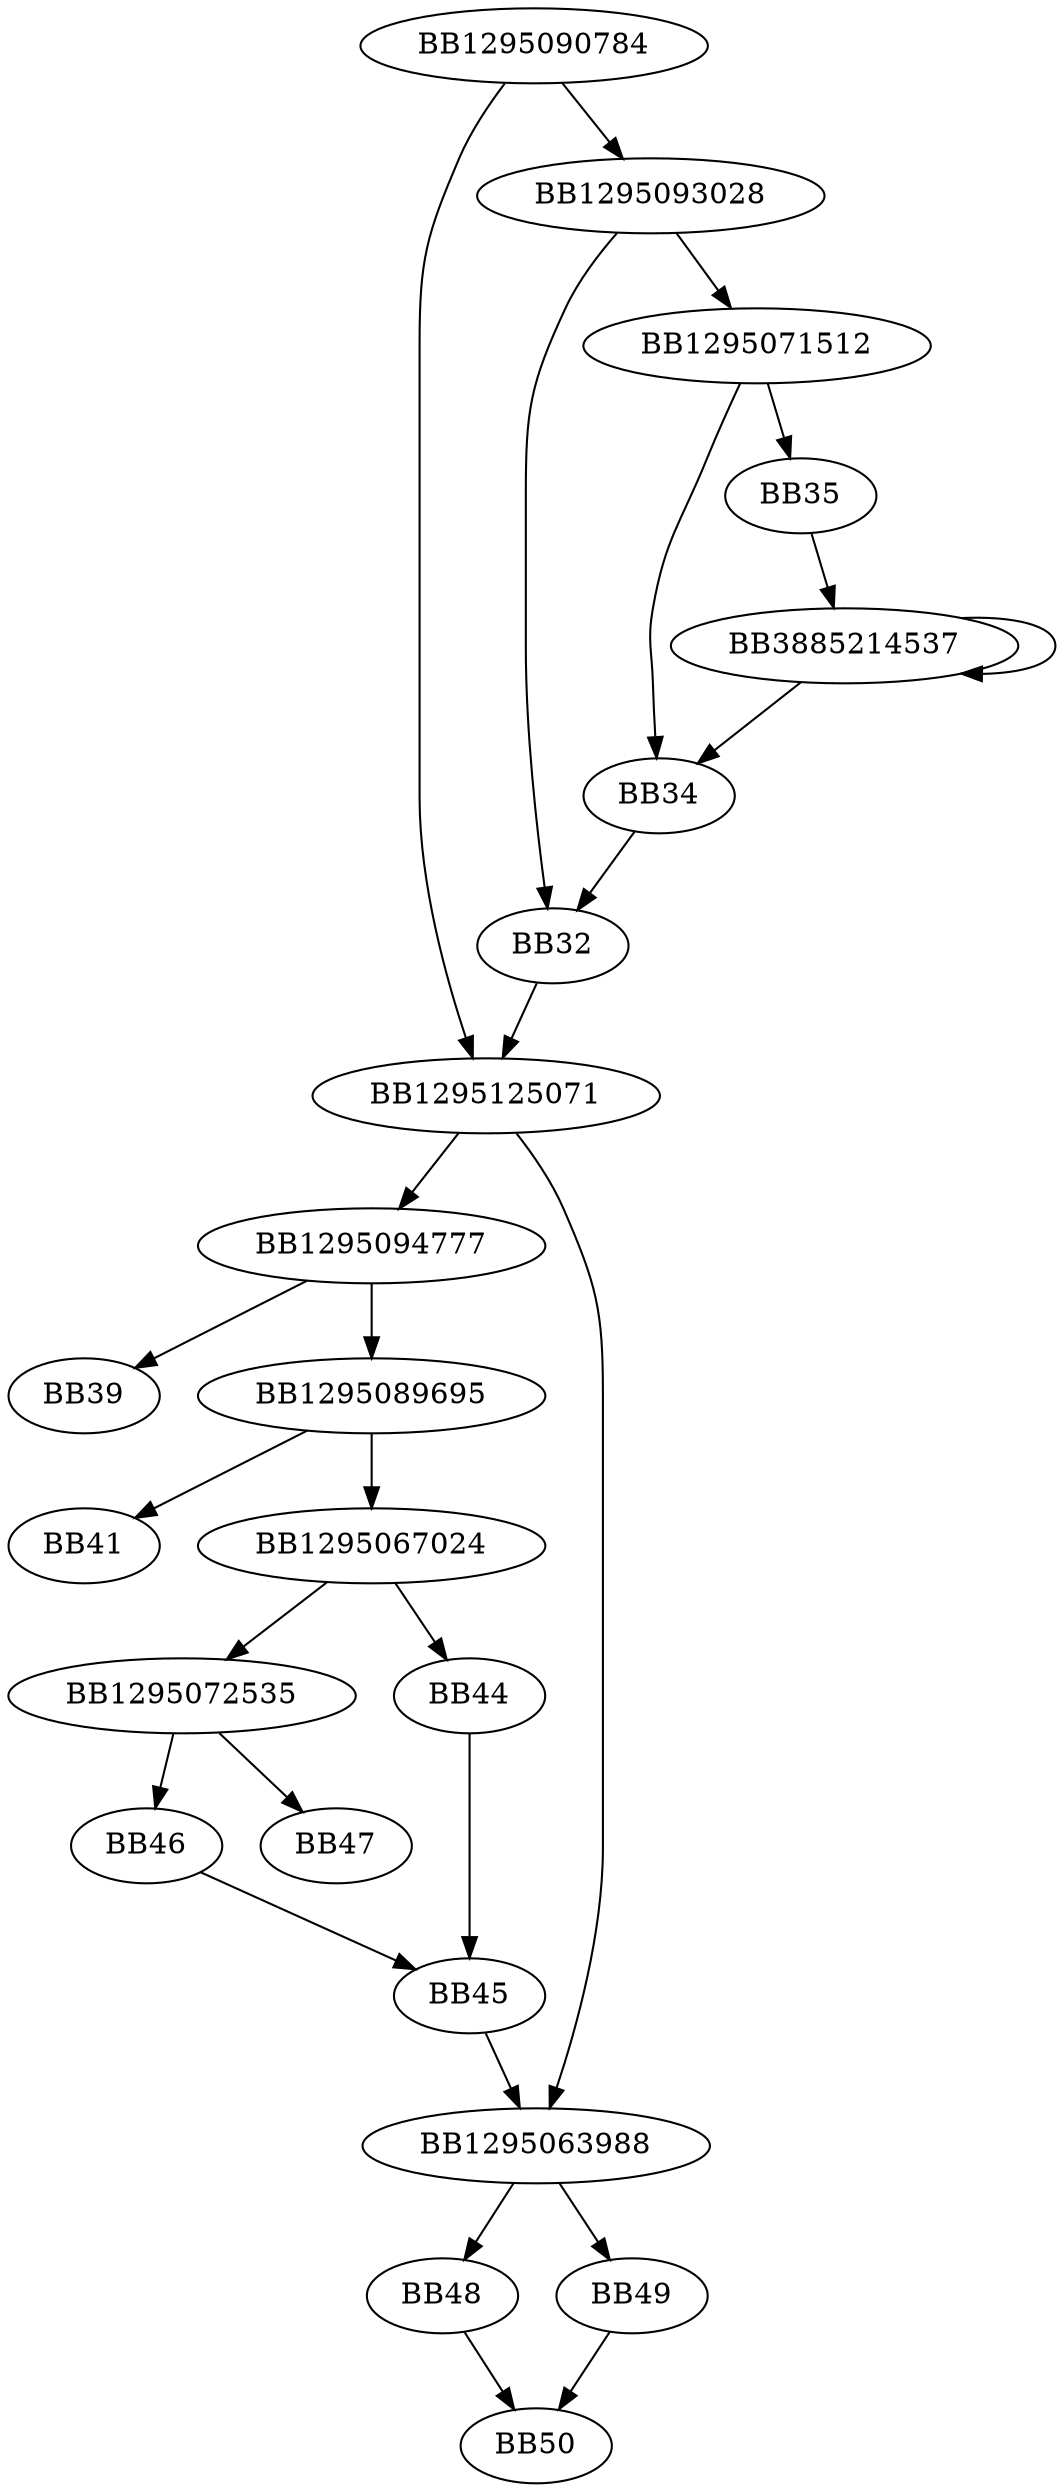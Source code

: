 digraph G{
	BB1295090784->BB1295125071;
	BB1295090784->BB1295093028;
	BB1295093028->BB32;
	BB1295093028->BB1295071512;
	BB1295071512->BB34;
	BB1295071512->BB35;
	BB35->BB3885214537;
	BB3885214537->BB34;
	BB3885214537->BB3885214537;
	BB34->BB32;
	BB32->BB1295125071;
	BB1295125071->BB1295094777;
	BB1295125071->BB1295063988;
	BB1295094777->BB39;
	BB1295094777->BB1295089695;
	BB1295089695->BB41;
	BB1295089695->BB1295067024;
	BB1295067024->BB1295072535;
	BB1295067024->BB44;
	BB44->BB45;
	BB1295072535->BB46;
	BB1295072535->BB47;
	BB46->BB45;
	BB45->BB1295063988;
	BB1295063988->BB48;
	BB1295063988->BB49;
	BB48->BB50;
	BB49->BB50;
}
